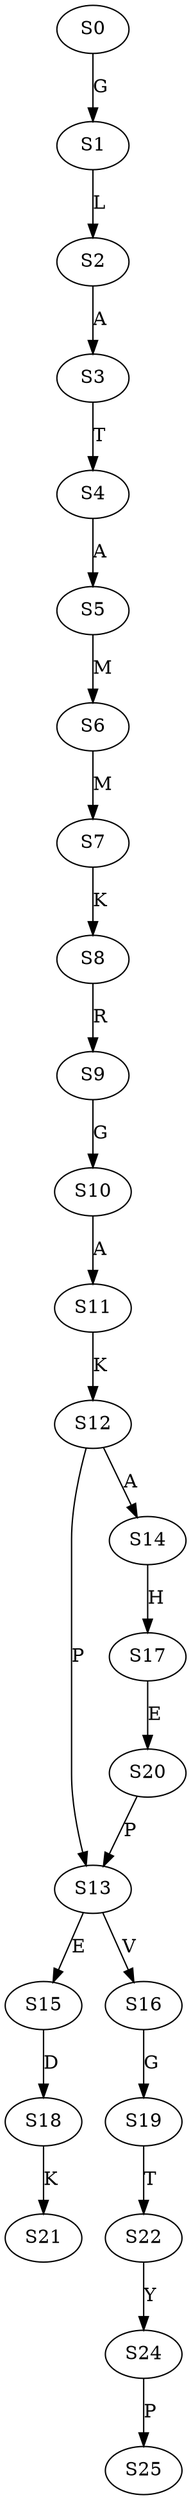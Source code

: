 strict digraph  {
	S0 -> S1 [ label = G ];
	S1 -> S2 [ label = L ];
	S2 -> S3 [ label = A ];
	S3 -> S4 [ label = T ];
	S4 -> S5 [ label = A ];
	S5 -> S6 [ label = M ];
	S6 -> S7 [ label = M ];
	S7 -> S8 [ label = K ];
	S8 -> S9 [ label = R ];
	S9 -> S10 [ label = G ];
	S10 -> S11 [ label = A ];
	S11 -> S12 [ label = K ];
	S12 -> S13 [ label = P ];
	S12 -> S14 [ label = A ];
	S13 -> S15 [ label = E ];
	S13 -> S16 [ label = V ];
	S14 -> S17 [ label = H ];
	S15 -> S18 [ label = D ];
	S16 -> S19 [ label = G ];
	S17 -> S20 [ label = E ];
	S18 -> S21 [ label = K ];
	S19 -> S22 [ label = T ];
	S20 -> S13 [ label = P ];
	S22 -> S24 [ label = Y ];
	S24 -> S25 [ label = P ];
}
